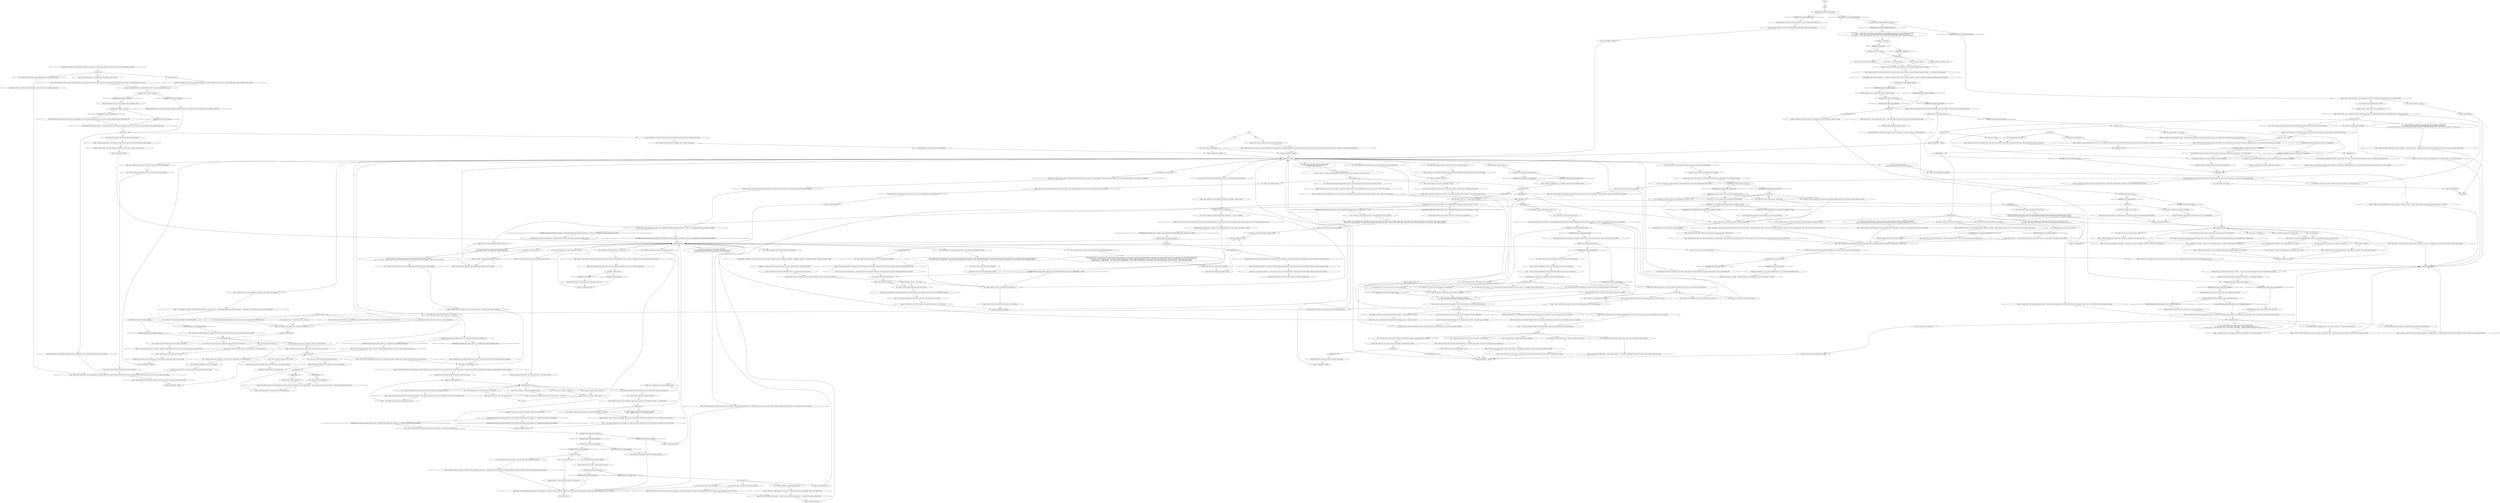 # CHURCH / TIAGO
# Tiago the Crab Man.
# ==================================================
digraph G {
	  0 [label="START"];
	  1 [label="input"];
	  2 [label="Half Light: Though he used to. A long time ago."];
	  3 [label="Suggestion: No need to overdo it. He won't mind sharing it with you."];
	  4 [label="Jump to: [Untitled hub (02)]"];
	  5 [label="You: \"Honestly I just want to break into a radiocomputer, see what's on it.\""];
	  6 [label="Kim Kitsuragi: The lieutenant raises his eyebrow, but doesn't say anything."];
	  7 [label="Tiago: \"No, I just call her 'viejita' because of her clothes, she's actually quite young...\" He scratches his head. \"Or maybe not *that* young... Age is just one of the many masks we wear.\""];
	  8 [label="Kim Kitsuragi: \"Did it ever seem to you like she was hiding here from something?\" The lieutenant seems to be thinking the same. He takes out his little notebook."];
	  9 [label="Variable[\"church.tiago_concept_tools\"]"];
	  10 [label="Variable[\"church.tiago_concept_tools\"]", shape=diamond];
	  11 [label="!(Variable[\"church.tiago_concept_tools\"])", shape=diamond];
	  12 [label="Variable[\"church.tiago_rhet_feminist\"]"];
	  13 [label="Variable[\"church.tiago_rhet_feminist\"]", shape=diamond];
	  14 [label="!(Variable[\"church.tiago_rhet_feminist\"])", shape=diamond];
	  15 [label="You: Vigilance is practically my middle name. I won't let anyone talk me into anything unreasonable."];
	  16 [label="Untitled hub (02)"];
	  17 [label="Tiago: \"Don't really follow her comings and goings. Just see her typing on her computer now and then. We've got different interests.\""];
	  18 [label="Electrochemistry: Look at these crazies. What is this, a fucking intervention?"];
	  19 [label="You: \"You know, alcohol is central to my identity. If I wouldn't drink I just wouldn't be *me*.\""];
	  20 [label="You: \"Do you know where the other spooker is?\" (Point at the strange machines around you.)"];
	  21 [label="Tiago: \"Oh hey, wey. There's coffee in the back... Oh, wait, I meant the Mother's love.\""];
	  22 [label="You: \"What are you doing here?\""];
	  23 [label="Untitled hub"];
	  24 [label="Variable[\"church.tiago_rhet_what\"]"];
	  25 [label="Variable[\"church.tiago_rhet_what\"]", shape=diamond];
	  26 [label="!(Variable[\"church.tiago_rhet_what\"])", shape=diamond];
	  27 [label="Jump to: [MAINHUB - TIAGO]"];
	  28 [label="Variable[\"church.tiago_pi_burn\"]"];
	  29 [label="Variable[\"church.tiago_pi_burn\"]", shape=diamond];
	  30 [label="!(Variable[\"church.tiago_pi_burn\"])", shape=diamond];
	  31 [label="Tiago: \"It don't bother me none. Crab's no worse than a man, if you think about it.\""];
	  32 [label="Tiago: \"Naw, man. They look pretty funny. And I don't harm no one anymore anyway.\""];
	  33 [label="Tiago: \"No worries, man. I know this shit takes time.\""];
	  34 [label="Savoir Faire: Yeah, sure. There are other things we could do. But, man, it would have been cool."];
	  35 [label="Tiago: \"What were you even trying to do, man? I believe you can overcome your problems eventually, if you purge yourself of your wilfulness and seek the Mother's guidance. But *this*, right now, would be some suicidal shit.\""];
	  36 [label="Tiago: \"Maybe I did.\" He sighs. \"It don't matter no more.\""];
	  37 [label="Untitled hub (03)"];
	  38 [label="Electrochemistry: His adoration is beyond sexual. This cavity is something that no human form has."];
	  39 [label="Untitled hub"];
	  40 [label="Variable[\"church.orb_wooden_figure_seen\"]"];
	  41 [label="Variable[\"church.orb_wooden_figure_seen\"]", shape=diamond];
	  42 [label="!(Variable[\"church.orb_wooden_figure_seen\"])", shape=diamond];
	  43 [label="Tiago: \"Don't trust me -- trust the Mother. I'm only the messenger, homes.\" His voice echoes in the cold air of the church."];
	  44 [label="IsKimHere()"];
	  45 [label="IsKimHere()", shape=diamond];
	  46 [label="!(IsKimHere())", shape=diamond];
	  47 [label="Tiago: The sinewy figure lingers on the wooden beams, blending into the shadows."];
	  48 [label="Variable[\"church.mainframe_log_password\"]"];
	  49 [label="Variable[\"church.mainframe_log_password\"]", shape=diamond];
	  50 [label="!(Variable[\"church.mainframe_log_password\"])", shape=diamond];
	  51 [label="You: \"You've been here a long time. Do you know why the church was abandoned?\""];
	  52 [label="Tiago: \"Don't trust me -- trust the Mother. I'm only the messenger, homes.\" His voice echoes in the cold air of the church."];
	  53 [label="Tiago: \"This is the Church of the Mother of Silence. You are welcome here.\" He sways gently on the beams, waiting for you to take it all in."];
	  54 [label="Variable[\"tc.crab_man\"]"];
	  55 [label="Variable[\"tc.crab_man\"]", shape=diamond];
	  56 [label="!(Variable[\"tc.crab_man\"])", shape=diamond];
	  57 [label="You: \"You don't know me. You don't know what I've been through!\"\n\"You don't know me. You don't know what it's like -- there's a shadow pursuing me!\"\n\"You don't know me! You don't know what it's like! There's something... something white pursuing me! White and very sad...\""];
	  58 [label="You: \"To be fair, it's really more like a spider.\""];
	  59 [label="Kim Kitsuragi: \"Do you remember your name, sir?\""];
	  60 [label="Untitled hub"];
	  61 [label="Jump to: [memoryhub]"];
	  62 [label="Tiago: \"...you may be thinking, 'But fire crackles!' No, homes, that's the material that's burning. The flames themselves are without sound.\""];
	  63 [label="Tiago: \"I know it'll take time. Don't sweat it.\""];
	  64 [label="Untitled hub"];
	  65 [label="You: \"To be fair, it's really more like a spider. But everyone calls you the crab-man.\""];
	  66 [label="Conceptualization: All right. Let's consider the context and meaning here."];
	  67 [label="Tiago: \"That's just the thing, homes -- none of that *matters*...\" He sounds melancholy saying this, his limbs a mere shadow below the ceiling."];
	  68 [label="Composure: They look pretty dapper actually."];
	  69 [label="Composure: These shoes look pretty dapper actually."];
	  70 [label="You: \"For some reason I feel like you have a point there.\""];
	  71 [label="You: \"Okay then, thanks.\" [Leave.]"];
	  72 [label="Tiago: \"Too many times, ese. You need it for something?\""];
	  73 [label="You: \"You must be the crab-man.\"\n\"I'm going to ask you again: are you the crab-man?\""];
	  74 [label="You: \"What are you doing here?\""];
	  75 [label="Jump to: [MAINHUB - TIAGO]"];
	  76 [label="Variable[\"church.tiago_midgreethub_reached\"]"];
	  77 [label="Variable[\"church.tiago_midgreethub_reached\"]", shape=diamond];
	  78 [label="!(Variable[\"church.tiago_midgreethub_reached\"])", shape=diamond];
	  79 [label="Jump to: [LEAVEHUB]"];
	  80 [label="Tiago: \"We are all one, who sing the Mother's glory.\""];
	  81 [label="Tiago: \"I was like you once -- just dragging my feet to the next bottle... Shit was dark, homes.\""];
	  82 [label="Volition: If the lieutenant agrees, then maybe, just maybe -- you should pay attention?"];
	  83 [label="Electrochemistry: Look at these crazies. What is this shit?"];
	  84 [label="You: \"Uhm... are you the crab-man?\""];
	  85 [label="You: \"This conversation is making me uncomfortable. Let's talk about something else.\"\n\"I'm actually here on behalf of some young people looking to establish a night club...\"\n\"I'm actually here on behalf of some young people looking to establish a night club, and after that I need to get to this island, so could we just...\""];
	  86 [label="Tiago: \"Naw, ese, it's not like that. Best thing that could happen to you -- losing your memory...\""];
	  87 [label="You: \"Did you just climb down from the church tower?\"\n\"I'm going to ask you again: Are you the crab-man?\"\n\"Where did you come from?\""];
	  88 [label="Logic: That's not the only technique he's working on. Look at those carved sculptures. And is that a satchel of tools over there?"];
	  89 [label="Jump to: [Untitled hub (05)]"];
	  90 [label="Variable[\"church.tiago_mentioned_saeraff\"]  and  Variable[\"church.tiago_elaborate_saeraffic\"] == false  and  Variable[\"church.tiago_elaborate_saeraffic\"]"];
	  91 [label="Variable[\"church.tiago_mentioned_saeraff\"]  and  Variable[\"church.tiago_elaborate_saeraffic\"] == false  and  Variable[\"church.tiago_elaborate_saeraffic\"]", shape=diamond];
	  92 [label="!(Variable[\"church.tiago_mentioned_saeraff\"]  and  Variable[\"church.tiago_elaborate_saeraffic\"] == false  and  Variable[\"church.tiago_elaborate_saeraffic\"])", shape=diamond];
	  93 [label="Tiago: \"But I was talking about the singing of a burning heart... You may be thinking, 'But fire crackles!' No, homes, that's the material that's burning. The flames themselves are without sound.\""];
	  94 [label="You: \"I recently tore it up on the stage with my singing.\""];
	  95 [label="Untitled hub (02)"];
	  96 [label="Jump to: [Untitled hub (02)]"];
	  97 [label="Tiago: \"Been spending a lot of time here ever since. The past is nothing to me now, wey. It didn't belong to me.\""];
	  98 [label="Inland Empire: This Mother of Silence sounds like a serious player. You might want to be careful, until you find out what you're dealing with."];
	  99 [label="Variable[\"church.orb_wooden_figure_seen\"]"];
	  100 [label="Variable[\"church.orb_wooden_figure_seen\"]", shape=diamond];
	  101 [label="!(Variable[\"church.orb_wooden_figure_seen\"])", shape=diamond];
	  102 [label="Tiago: \"I told you, homes -- I don't know.\""];
	  103 [label="Jump to: [Untitled hub (02)]"];
	  104 [label="Variable[\"TASK.ask_about_ruby_in_village\"]  and  Variable[\"TASK.locate_ruby_on_the_coast_done\"] == false"];
	  105 [label="Variable[\"TASK.ask_about_ruby_in_village\"]  and  Variable[\"TASK.locate_ruby_on_the_coast_done\"] == false", shape=diamond];
	  106 [label="!(Variable[\"TASK.ask_about_ruby_in_village\"]  and  Variable[\"TASK.locate_ruby_on_the_coast_done\"] == false)", shape=diamond];
	  107 [label="Tiago: \"I was like you once -- just dragging my feet to the next bottle... Shit was dark, homes.\""];
	  108 [label="Tiago: \"Chill out, man. Here you can receive the Mother's love, and, when you're ready, she will take your hand and lift you out of the despair at the bottom of the bottle.\""];
	  109 [label="You: Wait, what qualifies as *too* close?"];
	  110 [label="Tiago: \"I was in a gang, wey. But my memories of that time are fading... Most of them are already gone.\""];
	  111 [label="Variable[\"church.tiago_greeting_done\"]"];
	  112 [label="Variable[\"church.tiago_greeting_done\"]", shape=diamond];
	  113 [label="!(Variable[\"church.tiago_greeting_done\"])", shape=diamond];
	  114 [label="Tiago: \"You've come back to face your cacodaemons. Good. You ain't gonna outrun them if you don't drop the bottle.\""];
	  115 [label="You: \"The right place for what?\""];
	  116 [label="Tiago: \"I know it's hard to admit that you have a problem... I was like you once -- couldn't take an honest look at the damage *el vino* was doing to my mind and my spirit.\""];
	  117 [label="Empathy: There's a profound longing in that gaze. Like he wants to be one with whatever is up there, shrouded in darkness."];
	  118 [label="You: \"And it's great! Such diversity is a boon to the economy.\""];
	  119 [label="You: \"What's 'Mesque'?\""];
	  120 [label="Tiago: He laughs. \"Not sure I'm contributing to the economy none, homes.\""];
	  121 [label="Tiago: \"It's all just for the Mother, man. No need to overthink it.\""];
	  122 [label="You: \"Turning a church into a nightclub -- I have to say it's a great idea. You should support it.\""];
	  123 [label="Jump to: [MAINHUB - TIAGO]"];
	  124 [label="Tiago: \"Hey, man. I see it in you -- you are prepared to surrender yourself to the fire of revelation. But you're still a bit shaky spiritually.\" He looks you over. \"You're also just, physically, shaking.\""];
	  125 [label="You: \"That seems to upset you. But you said you didn't really remember your past.\""];
	  126 [label="You: \"I was rude. I'm sorry.\""];
	  127 [label="You: \"I recently suffered a singing tragedy myself.\""];
	  128 [label="IsKimHere()"];
	  129 [label="IsKimHere()", shape=diamond];
	  130 [label="!(IsKimHere())", shape=diamond];
	  131 [label="Logic: It looks like he truly doesn't remember. There's a vagueness to his sense of time."];
	  132 [label="Tiago: \"Not really, or at least I don't remember much of it anymore. The Mother's Love has done its job... That's what's so great about the Mother -- it lets you forget about everything.\""];
	  133 [label="You: \"Are these yours?\" (Show him the scarf and shoes you found lying around.)"];
	  134 [label="Tiago: \"You've really got a case of frayed nerves. *Pussy* in this usage comes from *pusillanimous*. Everybody knows that.\""];
	  135 [label="Savoir Faire: Nope, not happening."];
	  136 [label="Tiago: \"Other spooker? Oh, esa viejita muy estudiosa!\" He laughs. \"Dunno, homes.\""];
	  137 [label="namehub"];
	  138 [label="Tiago: \"If you was to surrender to the Mother -- you know, get a taste of *saeraffic* existence -- you'd never wanna go back.\""];
	  139 [label="crabman2hub"];
	  140 [label="You: I'm a man in his prime. I should be able to do anything. This isn't fair."];
	  141 [label="You: \"Right. I had other questions...\""];
	  142 [label="Untitled hub"];
	  143 [label="Variable[\"church.tiago_no_memory_mesque\"]  and  (Variable[\"church.tiago_encyc_singing\"]  or  Variable[\"church.tiago_comp_singing\"])"];
	  144 [label="Variable[\"church.tiago_no_memory_mesque\"]  and  (Variable[\"church.tiago_encyc_singing\"]  or  Variable[\"church.tiago_comp_singing\"])", shape=diamond];
	  145 [label="!(Variable[\"church.tiago_no_memory_mesque\"]  and  (Variable[\"church.tiago_encyc_singing\"]  or  Variable[\"church.tiago_comp_singing\"]))", shape=diamond];
	  146 [label="Tiago: \"If you could submit to the mother -- sing her praises with your burning heart -- you could be free from selfish desire.\""];
	  147 [label="Tiago: \"She took you for a good spin, huh?\" He looks at you gravely. \"Don't worry, bro, that love is but a drop compared to the ocean of the Mother's love...\""];
	  148 [label="You: \"Hey, are you a boiadeiro?\""];
	  149 [label="You: \"Just tell me what's the password.\" (Step closer.)"];
	  150 [label="Tiago: \"That's just the thing, homes -- none of that *matters*...\" He ignores your hand, his limbs a mere shadow below the ceiling."];
	  151 [label="You: \"Right, thanks. I'll see if I can find her some other way...\""];
	  152 [label="Pain Threshold: Hey, you already practically sacrificed a limb when you got shot in the tribunal... it's nothing major!"];
	  153 [label="You: I think I'm willing to try crazy. Anything to stop this suffering."];
	  154 [label="You: \"How can you not know that when you both live here?\""];
	  155 [label="Savoir Faire: One day, you may be able to scale this tower. But it won't be today. Neither your sinews nor your spirit could handle this ascent."];
	  156 [label="Tiago: \"The grave's comin' for your little 'identity' sooner than you think, homes.\" He shakes his head sadly. \"You sure you're ready? The Mother could set you free from all that shit.\" His words echo in the cold air of the church."];
	  157 [label="You: \"I'm a police man. I need to talk to you about police things. I don't know anything about 'alcohol use.'\" (Hide the bottle behind your back.)"];
	  158 [label="Composure: Whatever it is, he's quite confident about it -- just look how gracefully he sways."];
	  159 [label="Tiago: \"No, man. You gotta let that shit go.\" He looks at you as if he wants to pat you on the back. \"Then the Mother's light touch will fill you with rapture...\""];
	  160 [label="Tiago: \"...now I use those same hands in service of something greater than my own restlessness.\""];
	  161 [label="You: \"I think having a body is great! I don't want to burn away any of its distinctions!\""];
	  162 [label="You: \"You sound like you're not from around here.\""];
	  163 [label="You: \"Just thought you should know.\""];
	  164 [label="Jump to: [whohumanhub]"];
	  165 [label="Untitled hub (02)"];
	  166 [label="You: When, then?"];
	  167 [label="Variable[\"church.tiago_wc_mid_pi\"]"];
	  168 [label="Variable[\"church.tiago_wc_mid_pi\"]", shape=diamond];
	  169 [label="!(Variable[\"church.tiago_wc_mid_pi\"])", shape=diamond];
	  170 [label="Physical Instrument: Seriously what were you even thinking? You haven't been putting the work in to pull off a stunt like climbing to great heights like a cat."];
	  171 [label="You: (Look at your bottle.)  But it makes me feel more powerful..."];
	  172 [label="Conceptualization: He said something about \"saeraffic existence\" before. Maybe this is what he was talking about?"];
	  173 [label="You: \"It doesn't really make sense for you to sing if she's the Mother of *Silence*.\""];
	  174 [label="Tiago: \"What you're suffering from is *el vino*-- it's left you alone with your selfishness. That's your tragedy, wey.\""];
	  175 [label="Tiago: \"Good for you, man. But you must know that nothing you achieve's gonna make you happy and loved like you think you wanna be -- comes with being a slave to *el vino*.\""];
	  176 [label="You: \"I guess you have a point.\" (Proceed.)"];
	  177 [label="Rhetoric: That sounds a *bit* like substitution behaviour, no? You know a thing or two about that..."];
	  178 [label="Rhetoric: Viejita is... grandma?"];
	  179 [label="You: \"I see what you've done there. It's as if these figures are trying to become one with the church -- or perhaps with the Mother herself.\""];
	  180 [label="You: \"Hey, it's your neighbours who came up with this name, not me.\""];
	  181 [label="Tiago: \"That's what I said, homes.\""];
	  182 [label="Tiago: The man leans forward a little, fixing you with a steady, unreadable gaze, then speaks..."];
	  183 [label="Tiago: \"I know it's hard to admit that you've got a problem. I was like you once -- couldn't take an honest look into my own heart and see I was in pain.\""];
	  184 [label="Tiago: \"I know it's hard to admit that you have a problem... I was like you once -- couldn't take an honest look at the damage *el vino* was doing to my mind and my spirit.\""];
	  185 [label="Inland Empire: That is true. But what comes after death?"];
	  186 [label="You: \"Have you by any chance heard the *viejita* say the password to her radiocomputer?\""];
	  187 [label="You: \"Hey, who's there?\""];
	  188 [label="Tiago: \"I'm here to receive the Mother's love. You can, too, homes. And, when you're ready, she will take your hand and lift you out of the despair at the bottom of the bottle.\""];
	  189 [label="Jump to: [MAINHUB - TIAGO]"];
	  190 [label="You: \"Who's this Mother of Silence you keep talking about?\"\n\"This Mother of Silence -- you mean *her*?\" (Point to the window.)"];
	  191 [label="You: \"So you used to be in a gang, but you don't really remember it? Sounds convenient.\""];
	  192 [label="You: (Shake your head.) \"So many people losing their memory... A certain portent of *doom*...\""];
	  193 [label="Tiago: \"That's not really the point, ese.\" He frowns. \"You gotta give yourself over to service... Service of the Mother, that is...\""];
	  194 [label="Kim Kitsuragi: The lieutenant raises his eyebrows and coughs."];
	  195 [label="Untitled hub (03)"];
	  196 [label="Jump to: [Untitled hub (05)]"];
	  197 [label="You: \"Some ravers want to turn this place into a nightclub.\""];
	  198 [label="Untitled hub"];
	  199 [label="Physical Instrument: There still may be time to recuperate. Just grit your teeth."];
	  200 [label="Tiago: \"Right on, homes. You're catching on. Yeah, you see, I'm sort of a saeraff to the Mother... I sing her glory.\""];
	  201 [label="You: \"Did you suffer some singing tragedy?\""];
	  202 [label="Drama: *Sssurveys* are a good way to fish for personal information, especially in the name of public sssafety..."];
	  203 [label="IsKimHere()  and  (Variable[\"TASK.ask_about_ruby_in_village\"] == false)"];
	  204 [label="IsKimHere()  and  (Variable[\"TASK.ask_about_ruby_in_village\"] == false)", shape=diamond];
	  205 [label="!(IsKimHere()  and  (Variable[\"TASK.ask_about_ruby_in_village\"] == false))", shape=diamond];
	  206 [label="Reaction Speed: Wait, what if it's Ruby?"];
	  207 [label="Tiago: \"You mean like a fugitive?\" He glances at the abandoned radiocomputer on the other side of the nave, pulsing with light. Then he shakes his head."];
	  208 [label="Tiago: \"The only thing we need to talk about is how the Mother can really help you, homes.\" His voice echoes in the cold air of the church."];
	  209 [label="Volition: You know, he may be strange, but you might want to pay attention to what he's saying."];
	  210 [label="You: \"Who do you think you are? Some crazy guy under the roof? What is this shit?\"\n(Adjust your tie.) \"Who do you think you are? Some crazy guy under the roof? What is this shit?\""];
	  211 [label="Tiago: \"Don't think I've met one yet, homes.\" He studies you silently for a moment."];
	  212 [label="Tiago: \"Oh, that's no simple question, ese. She is one who can't be painted or sculpted...\"\n\"No, no, no, there's a *new* god in town. And she can't be painted or sculpted, because she has no limbs or even a face. She is the end.\""];
	  213 [label="You: \"Wait, do they have *reason* to be scared?\""];
	  214 [label="Jump to: [MAINHUB - TIAGO]"];
	  215 [label="Logic: Wait, he says he didn't remember anything about being Mesque -- and now he remembers this?"];
	  216 [label="You: \"I think love might have been my drug of choice. And I think I'm still hungover from it.\""];
	  217 [label="You: \"What were you before you became a crab-man?\"\n\"What were you before you became a crab-man and a woodcarver?\"
"];
	  218 [label="Tiago: \"I'm afraid not, ese. You just have to wait until she comes back or...\" He shrugs."];
	  219 [label="You: \"Honestly, I don't get it. All these figures look half-finished.\""];
	  220 [label="You: \"I don't do names either. Names are *out*. I don't care what mine is.\""];
	  221 [label="You: \"My name's Harrier Du Bois, and my place in the world is lieutenant double-yefreitor.\""];
	  222 [label="IsKimHere()"];
	  223 [label="IsKimHere()", shape=diamond];
	  224 [label="!(IsKimHere())", shape=diamond];
	  225 [label="Jump to: [Untitled hub (02)]"];
	  226 [label="IsTHCPresent(\"the_waste_land_of_reality\")"];
	  227 [label="IsTHCPresent(\"the_waste_land_of_reality\")", shape=diamond];
	  228 [label="!(IsTHCPresent(\"the_waste_land_of_reality\"))", shape=diamond];
	  229 [label="You: Hold your peace."];
	  230 [label="Rhetoric: Giving away all of your possessions,  sacrificing a limb to appease an angry god, trying to live on air and light alone as though you were some kind of plant..."];
	  231 [label="Rhetoric: Seems it's already too late. Have fun on the kooky train."];
	  232 [label="Tiago: \"What'd you think of that? Makes me almost pity *la nihilista pequeña* when I hear it.\""];
	  233 [label="LEAVEHUB"];
	  234 [label="You: \"I'm a police man. I need to talk to you about police things. I don't know anything about 'alcohol use.'\""];
	  235 [label="Electrochemistry: Hey and what was that about *the bottle* again? You haven't even drank that much lately! Lay off it already. Sheesh."];
	  236 [label="Drama: 'Tis not an act, my liege -- saving, perchance, he hath deceived his very self. This man is a zealot."];
	  237 [label="Rhetoric: You have no idea what the fuck he's talking about. Is he just trying to throw you off your game?"];
	  238 [label="IsKimHere()"];
	  239 [label="IsKimHere()", shape=diamond];
	  240 [label="!(IsKimHere())", shape=diamond];
	  241 [label="whohumanhub"];
	  242 [label="Tiago: \"Sure did, homes.\"\n\"Up there, homes.\" He smiles strangely and turns his head up to look into the darkness of the church tower."];
	  243 [label="You: \"Okay, I have other questions.\""];
	  244 [label="Tiago: \"You know, I'm not so sure myself anymore.\" He thinks for a moment. \"Don't really matter, though.\""];
	  245 [label="Untitled hub"];
	  246 [label="Empathy: He said that in spite of himself. He's more attached to the human than he'd like to think."];
	  247 [label="Physical Instrument: You're not doing *that* bad. But, yeah, there's some distance to go."];
	  248 [label="Physical Instrument: Yeah, you were getting a tad too ambitious there."];
	  249 [label="Encyclopedia: That accent is Villalobos -- a peninsula in Mesque *and* a district in Jamrock. There's a sizable contingent of Villalobos-speaking mesques in Revachol."];
	  250 [label="Horrific Necktie: Fuck you, crab-man, you don't tell us what to do. Tell him."];
	  251 [label="You: \"You're promoting the objectification of women with your reactionary depiction of female bodies.\""];
	  252 [label="You: \"Wait, so there *is* another person living in the church -- and it's a *viejita*?\""];
	  253 [label="You: \"And you don't know where she is?\""];
	  254 [label="You: Say nothing. Be quiet for now."];
	  255 [label="Tiago: \"Don't sweat it, vato. The password is 'AFTER LIFE DEATH.'\""];
	  256 [label="Jump to: [MAINHUB - TIAGO]"];
	  257 [label="You: \"Okay, fine, I'm struggling. But you don't need to lecture me -- I know what I need to do.\""];
	  258 [label="You: \"What was that about coffee? I feel like I've heard it somewhere before...\""];
	  259 [label="Tiago: \"Look, man. I'm at liberty to talk about the sacred blaze of the Mother's glorious heart. But not about the coffee.\""];
	  260 [label="You: \"Wait, did you also carve all those sculptures?\" (Point at the nearest pillar.)"];
	  261 [label="Tiago: \"Sure am. Whittling wood used to be something I just did to busy my hands...\""];
	  262 [label="You: \"You know, there are some speedfreaks around here who call you 'the crab-man'.\""];
	  263 [label="Tiago: \"...now I use those same hands in service of something greater than my own restlessness.\""];
	  264 [label="Tiago: \"This is a special place. There's a perforation in the world up there. A way out, into nothingness.\" He nods toward the ceiling. \"This church was built around it, for purposes of veneration.\""];
	  265 [label="You: \"You sure you didn't just switch one drug for another?\""];
	  266 [label="Tiago: \"Keep the flame in your soul alive, though. One day you'll make it up here, if you put in the work.\""];
	  267 [label="Variable[\"whirling.necktie_personified\"]  and  CheckItem(\"neck_tie\")"];
	  268 [label="Variable[\"whirling.necktie_personified\"]  and  CheckItem(\"neck_tie\")", shape=diamond];
	  269 [label="!(Variable[\"whirling.necktie_personified\"]  and  CheckItem(\"neck_tie\"))", shape=diamond];
	  270 [label="You: (Rub your chin.) \"You've got some nice... curves going there.\""];
	  271 [label="Tiago: \"You mean like a fugitive?\" He glances at the abandoned radiocomputer on the other side of the nave, pulsing with light. Then he shakes his head."];
	  272 [label="Tiago: \"I think they were, a long time ago...\" He looks at the red clothing items in your hand. \"I had to *shed* them like skins, to get closer to the centre of the silence. You can have them. I don't need them anymore.\"\n\"I think they were, a long time ago...\" He looks at the red clothing items you're wearing. \"I had to *shed* them like skins, to get closer to the centre of the silence. You can have them. I don't need them anymore.\"\n\"I think they were, a long time ago...\" He looks at the red clothing items. \"I had to *shed* them like skins, to get closer to the centre of the silence. You can have them. I don't need them anymore.\"\n\"I think they were, a long time ago...\" He looks at the red clothing items. \"I had to *shed* them like skins, to get closer to the centre of the silence. You can have them. I don't need them anymore.\""];
	  273 [label="Savoir Faire: It'd only stop him from climbing."];
	  274 [label="Tiago: \"*Estás crudo*, wey. I see deep inside you. Your body and spirit are suffering greatly from *overindulgment* and you don't even know it.\""];
	  275 [label="You: \"Are you human? You weren't moving like a human.\""];
	  276 [label="You: \"This is the police. Show yourself!\""];
	  277 [label="You: \"This is tiresome.\" [ Leave.]"];
	  278 [label="Reaction Speed: Wait, what does that even mean?"];
	  279 [label="You: \"So you're another immigrant, come to take up space and steal jobs...\""];
	  280 [label="Tiago: Is that... a man? Looks more like part of the carpentry of the building came alive and is now studying you intently.\nIs that... a man? A man made of the same stuff as the carpentry of the building. He is studying you intently. \nThe shadow is... a man? But a man made of the same stuff as the carpentry of the building. He is studying you intently. "];
	  281 [label="IsTHCPresent(\"radical_feminist_agenda\")"];
	  282 [label="IsTHCPresent(\"radical_feminist_agenda\")", shape=diamond];
	  283 [label="!(IsTHCPresent(\"radical_feminist_agenda\"))", shape=diamond];
	  284 [label="crabman1hub"];
	  285 [label="Tiago: \"That's because you're soaked through and through with *al gul*, bro. Keeps you heavy and grounded. Then fools you into thinking that's a *good* thing.\""];
	  286 [label="You: \"You're promoting the objectification of women with your reactionary depiction of female bodies.\""];
	  287 [label="Tiago: \"It's all just for the Mother, man. No need to overthink it.\""];
	  288 [label="Tiago: \"I can't leave my post here.\" He smiles. \"Besides, it don't bother me none. Crab's no worse than a man, if you think about it.\""];
	  289 [label="You: \"So, what do you think? About the nightclub, that is.\""];
	  290 [label="You: \"Let's agree to disagree.\" (Proceed.)"];
	  291 [label="Tiago: \"I'm a saeraff, homes. I sing the Mother's glory.\""];
	  292 [label="You: Accept this contradiction. The man's obviously deranged."];
	  293 [label="Variable[\"church.tiago_comp_singing\"]"];
	  294 [label="Variable[\"church.tiago_comp_singing\"]", shape=diamond];
	  295 [label="!(Variable[\"church.tiago_comp_singing\"])", shape=diamond];
	  296 [label="Jump to: [Untitled hub (03)]"];
	  297 [label="Tiago: \"A boiadeiro? No, homes. I don't go in for that kinda thing. It's all about surrendering to the Mother now.\""];
	  298 [label="You: (Let's keep moving on.) \"What were you before you became a crab-man?\""];
	  299 [label="You: (Nod.) \"Singing is good. We should all sing a bit more.\"\n(Nod.) \"Singing is good. I'm a bit of a singer myself.\""];
	  300 [label="Savoir Faire: They'd only stop him from climbing."];
	  301 [label="Kim Kitsuragi: The lieutenant whispers to you, quietly. \"This man is obviously a habitual narcotics user. Do we really need to question him?\""];
	  302 [label="Esprit de Corps: I'm put off by this religious stuff, he thinks -- and maybe the ceiling-climbing, too. It's all very hard to square with the lieutenant's own view of reality."];
	  303 [label="Jump to: [Tiago: \"\"*Estás crudo*, wey. I see deep ins...\"]"];
	  304 [label="Tiago: \"Haven't you ever met a Mesque before, *cabron*? Surprising number of us around Revachol...\""];
	  305 [label="Tiago: \"Don't worry, man, you got a place -- right here.\" He sounds happy saying this, his limbs a mere shadow below the ceiling."];
	  306 [label="Tiago: He considers this for a moment. \"I always thought of myself more like a *flame*. Flickering along the rafters and beams.\" He pauses. \"It may be that I gotta work on my technique.\""];
	  307 [label="Reaction Speed: What does he mean 'in part'?"];
	  308 [label="Tiago: \"*Un Cangrejo*!\" He laughs. \"Never thought of myself as a crab. More like... a flame flickering among the rafters and beams...\" He pauses. \"It may be that I gotta work on my technique.\""];
	  309 [label="Physical Instrument: What is this? Is this what you've been training for? So you could wuss out when push comes to shove?\nIs this what you were doing reps for? So you could slink from an argument about the importance of cultivating the body?"];
	  310 [label="Untitled hub (05)"];
	  311 [label="Jump to: [crabman2hub]"];
	  312 [label="You: \"I was being insensitive. Sorry. Let's move on.\" (Proceed.)"];
	  313 [label="Tiago: He sighs. \"Things come back... in flashes. When something reminds me... Sometimes they even seem important again. *Really* important. But then, thanks to the Mother, they're gone again.\""];
	  314 [label="Conceptualization: All right. Let's consider the context and meaning here."];
	  315 [label="You: \"Yes, it's for a first-degree murder investigation in Martinaise.\""];
	  316 [label="Tiago: \"No, man, quite the opposite -- I don't think she cares much about authority or, anything else for that matter. Maybe only about her machines.\""];
	  317 [label="Kim Kitsuragi: \"That was... an interesting conversation.\""];
	  318 [label="You: \"How do you know what I'm feeling?\""];
	  319 [label="Variable[\"church.tiago_greet_rhet_nk\"]"];
	  320 [label="Variable[\"church.tiago_greet_rhet_nk\"]", shape=diamond];
	  321 [label="!(Variable[\"church.tiago_greet_rhet_nk\"])", shape=diamond];
	  322 [label="Variable[\"church.tiago_volition_pay_attention\"]"];
	  323 [label="Variable[\"church.tiago_volition_pay_attention\"]", shape=diamond];
	  324 [label="!(Variable[\"church.tiago_volition_pay_attention\"])", shape=diamond];
	  325 [label="You: \"Oh, hell no!\" [Run away.]"];
	  326 [label="Jump to: [LEAVEHUB]"];
	  327 [label="You: \"Maybe that's why I feel so lonely -- without a name, I have no place.\""];
	  328 [label="You: \"This conversation is making me uncomfortable. Let's talk about something else.\""];
	  329 [label="Untitled hub (02)"];
	  330 [label="Kim Kitsuragi: \"You know, actually, since we're here -- you may want to pay attention to what the ceiling climber is saying.\""];
	  331 [label="You: \"There must be something illegal about living in a church ceiling. I don't know what yet, but there must be.\""];
	  332 [label="You: \"Well, at least, you're human. That's a relief.\""];
	  333 [label="Tiago: \"Glad you're feeling more comfortable.\" He grins. \"First-timers are always nervous.\""];
	  334 [label="Tiago: \"I've heard that before, wey.\" He shakes his head. \"And I know I can't convince you on the spot. But think -- when's the last time you woke up from *silent communion* with a hangover, regretting what you did last night?\""];
	  335 [label="Variable[\"church.tiago_wc_high_pi\"]"];
	  336 [label="Variable[\"church.tiago_wc_high_pi\"]", shape=diamond];
	  337 [label="!(Variable[\"church.tiago_wc_high_pi\"])", shape=diamond];
	  338 [label="Jump to: [Untitled hub (02)]"];
	  339 [label="You: \"My name's Harry.\" (Extend your hand for a greeting.)"];
	  340 [label="Tiago: \"You just have to wait until she comes back or...\" He shrugs."];
	  341 [label="Tiago: \"No, man, quite the opposite -- I don't think she cares much about authority or, anything else for that matter. Maybe only about her machines.\""];
	  342 [label="You: \"Hey, not judging -- I've got drug problems myself.\""];
	  343 [label="You: \"Are these your shoes lying around here?\" (Show him the red brogues you found.)"];
	  344 [label="You: \"This is stupid. I don't even know what this is.\""];
	  345 [label="Savoir Faire: Sorry, but you just don't have it in you right now."];
	  347 [label="", shape=diamond];
	  348 [label="!()", shape=diamond];
	  349 [label="Tiago: \"Habitual alcohol use has made you into a scared little pussy, homes. But don't worry, everything's gonna be alright -- you've come to the right place.\""];
	  350 [label="Tiago: \"...your place among your fellows, your place in the world. I ain't got no use for such a place anymore.\""];
	  351 [label="Reaction Speed: The crab-man!"];
	  352 [label="memoryhub"];
	  353 [label="Tiago: \"Convenience has got nothing to do with what goes on up there...\" He gazes up at the ceiling."];
	  354 [label="Tiago: \"Tiago is my name. But those syllables don't mean much to me these days. A name isn't just your identity, but also, so to speak...\""];
	  355 [label="You: \"Sorry, you just weren't moving like a human.\""];
	  356 [label="Physical Instrument: What's next? A raw food diet? You're a disappointment."];
	  357 [label="You: (Squint your eyes.) \"These seem a tad... derivative.\""];
	  358 [label="Untitled hub (03)"];
	  359 [label="Tiago: \"The ones in the tent outside, right? I seen 'em. Guessing they're the ones who call me a crab? Probably scared of me...\""];
	  360 [label="Variable[\"church.tiago_met_after_ravers\"]  or  Variable[\"church.tiago_told_called_crab\"]"];
	  361 [label="Variable[\"church.tiago_met_after_ravers\"]  or  Variable[\"church.tiago_told_called_crab\"]", shape=diamond];
	  362 [label="!(Variable[\"church.tiago_met_after_ravers\"]  or  Variable[\"church.tiago_told_called_crab\"])", shape=diamond];
	  363 [label="You: \"You've been here for a long time. Did you see the police raid that took place here?\""];
	  364 [label="Tiago: He laughs. \"I don't mean *literal* singing, homes. This is the Mother of Silence we're talking about. It's the singing of a burning heart...\""];
	  365 [label="Variable[\"church.tiago_logic_mesque\"]"];
	  366 [label="Variable[\"church.tiago_logic_mesque\"]", shape=diamond];
	  367 [label="!(Variable[\"church.tiago_logic_mesque\"])", shape=diamond];
	  368 [label="Tiago: He sighs. \"It don't matter none, homes. Not anymore.\""];
	  369 [label="Variable[\"TASK.sing_karaoke_done\"]"];
	  370 [label="Variable[\"TASK.sing_karaoke_done\"]", shape=diamond];
	  371 [label="!(Variable[\"TASK.sing_karaoke_done\"])", shape=diamond];
	  372 [label="Tiago: \"...the Mother will eat all of you, and never spit you out.\""];
	  373 [label="Tiago: \"Hard to say. I think I did some construction work here, back when I still had material worries. Up there, I realized what the true purpose of the church was...\""];
	  374 [label="You: \"I see what you've done there. It's as if these figures are trying to become one with the church -- or perhaps with the Mother herself.\""];
	  375 [label="IsKimHere()"];
	  376 [label="IsKimHere()", shape=diamond];
	  377 [label="!(IsKimHere())", shape=diamond];
	  378 [label="Kim Kitsuragi: \"However, I'm still not sure how it's relevant to our investigation.\""];
	  379 [label="Savoir Faire: They'd only stop him from climbing."];
	  380 [label="Tiago: \"I think they were, a long time ago...\" He looks at the red brogues in your hand. \"I had to *shed* them like skins, to get closer to the centre of the silence. You can have them. I don't need them anymore.\"\n\"I think they were, a long time ago...\" He looks at the red brogues you're wearing. \"I had to *shed* them like skins, to get closer to the centre of the silence. You can have them. I don't need them anymore.\""];
	  381 [label="Composure: The scarf looks pretty dapper actually."];
	  382 [label="Rhetoric: That's right. You've got to watch your own back."];
	  383 [label="Tiago: \"I think we're done here, ese.\" The figure crawls off into the darkness above."];
	  384 [label="Tiago: \"You know what this is. It's truth, homes. Join me, become one with it -- aflame with the Mother's love.\" His voice echoes in the cold air of the church."];
	  385 [label="You: \"That's all well and good, but we need to talk about the unlicensed occupation of ecclesiastic property.\"\n\"That's all well and good, but we need to talk about the unlicensed occupation of ecclesiastic property. I'm in a rush.\""];
	  386 [label="Tiago: \"Space? Jobs?\" He laughs. \"Do you see anyone taking swings at me for my place on the rafters?...\""];
	  387 [label="You: \"My name sets me apart from my fellows. How often do you meet a Raphaël Ambrosius Costeau?\""];
	  388 [label="Tiago: \"Oh yeah, sure.\" His eyes remain fixed on yours. \"You don't know anything about alcohol use. You've got it *all under control*, wey. I saw you hide that control behind your back.\""];
	  389 [label="You: (Rub your chin.) \"You've got some nice... curves going there.\""];
	  390 [label="Tiago: \"Oh, man, I'd love to see that statute.\" He pauses to think. \"I'm sure I'd be 'trespassing' if the church was in use -- but it's not, hombre.\""];
	  391 [label="Tiago: \"I've done my share of illegal shit. Used to be in a gang, the whole deal. But even memories of that time are fading... Most of them are already gone.\""];
	  392 [label="Drama: Too gleeful, those words -- he is lying. Not to you -- to his very own self."];
	  393 [label="Conceptualization: And your mind's pretty clear, all things considered. In fact, it's too clear for you to be buying into this climbing vision quest."];
	  394 [label="You: \"Did you see what happened?\""];
	  395 [label="You: \"How did you even find this place -- this church?\""];
	  396 [label="Variable[\"church.tiago_drama_surveys_lie\"]"];
	  397 [label="Variable[\"church.tiago_drama_surveys_lie\"]", shape=diamond];
	  398 [label="!(Variable[\"church.tiago_drama_surveys_lie\"])", shape=diamond];
	  399 [label="Reaction Speed: Hmh... does it mean he witnessed the police raid?"];
	  400 [label="IsTaskActive(\"TASK.investigate_sea_fortress\")--[[ Variable[ ]]"];
	  401 [label="IsTaskActive(\"TASK.investigate_sea_fortress\")--[[ Variable[ ]]", shape=diamond];
	  402 [label="!(IsTaskActive(\"TASK.investigate_sea_fortress\")--[[ Variable[ ]])", shape=diamond];
	  403 [label="Tiago: \"Not all of it. I was like you once. You don't know all the havoc *el vino* is wreaking on your mind and your spirit. Necesitas parar, homie.\""];
	  404 [label="You: \"You talk funny.\""];
	  405 [label="You: \"I'm doing a survey of passwords and passcodes, identifying regional trends. In the interests of public safety, of course.\""];
	  406 [label="Jump to: [MAINHUB - TIAGO]"];
	  407 [label="You: \"Yeah, I guess I have a bit of a problem, and it's been getting out of hand lately, but...\""];
	  408 [label="Tiago: \"That's not quite right, but you're getting somewhere.\" He smiles enigmatically. \"Any one of us could have been anything else...\""];
	  409 [label="Rhetoric: Hold on, stop it right there. \"Pussy\"? What's with this?"];
	  410 [label="Reaction Speed: \"Coffee in the back\"? Something familiar about that. Coffee and stale cookies..."];
	  411 [label="You: I don't know, I think he may be onto something."];
	  412 [label="You: \"Wait, did you carve those sculptures?\" (Point at the nearest pillar.)"];
	  413 [label="You: Yeah! My *body* is my church!"];
	  414 [label="Tiago: \"I circle it, nurtured by the silence bestowed by the Mother. One of these days, I'll be pure enough to go drink from it directly.\""];
	  415 [label="Tiago: \"It's not like that at all, man. It's just faith and joyful service.\""];
	  416 [label="Savoir Faire: When your mind is clear of the neurotoxins you've been injecting it with for years -- and your body regains some nimbleness and swiftness."];
	  417 [label="Conceptualization: But, can't deny it -- your mind's pretty clear, all things considered. In fact, it's too clear for you to be buying into this climbing vision quest."];
	  418 [label="Untitled hub"];
	  419 [label="Empathy: There are drugs darker than alcohol circling your system."];
	  420 [label="You: \"So you've got nothing else to tell me? How she looks, what she does, who *is* she?\""];
	  421 [label="You: \"Honestly, I don't get it. All these figures look half-finished.\""];
	  422 [label="You: \"Did it seem like she was hiding in here? Or running from something?\""];
	  423 [label="You: \"Why do you keep talking about alcohol?\""];
	  424 [label="Untitled hub (02)"];
	  425 [label="You: \"I'm doing just fine, thank you!\""];
	  426 [label="Logic: That's not the only technique he's working on. Look at those carved sculptures. And is that a satchel of tools over there?"];
	  427 [label="Physical Instrument: A body is only crude so long as it's unformed, son. That's where your training comes in."];
	  428 [label="Physical Instrument: Tell him, son! Show him you're not going to be bent out of shape by his *philosophies*."];
	  429 [label="You: \"I thought you'd be offended. Go and scare them or something.\""];
	  430 [label="Tiago: \"Wouldn't bother me none to have 'em spin music in here. I'm usually way up there, imbibing.\""];
	  431 [label="Jump to: [Tiago: \"The sinewy figure lingers on the wo...\"]"];
	  432 [label="You: Oh well, didn't really care about climbing up some stupid beams anyway."];
	  433 [label="You: \"What will happen once you drink from this 'perforation'?\""];
	  434 [label="You: \"I still don't understand what you're doing in the church.\""];
	  435 [label="Jump to: [Untitled hub (02)]"];
	  436 [label="Kim Kitsuragi: \"Did you witness it?\""];
	  437 [label="Rhetoric: Uhm.... oops?"];
	  438 [label="Variable[\"tc.church_raid\"]"];
	  439 [label="Variable[\"tc.church_raid\"]", shape=diamond];
	  440 [label="!(Variable[\"tc.church_raid\"])", shape=diamond];
	  441 [label="Variable[\"TASK.ask_about_ruby_in_village\"]  and  Variable[\"TASK.locate_ruby_on_the_coast_done\"] == false"];
	  442 [label="Variable[\"TASK.ask_about_ruby_in_village\"]  and  Variable[\"TASK.locate_ruby_on_the_coast_done\"] == false", shape=diamond];
	  443 [label="!(Variable[\"TASK.ask_about_ruby_in_village\"]  and  Variable[\"TASK.locate_ruby_on_the_coast_done\"] == false)", shape=diamond];
	  444 [label="Tiago: \"I can see, and it saddens me. But devotion can save you -- it saved me.\""];
	  445 [label="Tiago: \"I think it was, a long time ago...\" He looks at the red winter scarf in your hand. \"I had to *shed* it like a skin, to get closer to the centre of the silence. You can have it. I don't need it anymore.\"\n\"I think it was, a long time ago...\" He looks at the red winter scarf around your neck. \"I had to *shed* it like a skin, to get closer to the centre of the silence. You can have it. I don't need it anymore.\""];
	  446 [label="Tiago: \"Here you can receive the Mother's love, and, when you're ready, she will take your hand and lift you out of the despair at the bottom of the bottle.\""];
	  447 [label="MAINHUB - TIAGO"];
	  448 [label="IsKimHere()"];
	  449 [label="IsKimHere()", shape=diamond];
	  450 [label="!(IsKimHere())", shape=diamond];
	  451 [label="midgreethub"];
	  452 [label="Untitled hub"];
	  453 [label="IsKimHere()"];
	  454 [label="IsKimHere()", shape=diamond];
	  455 [label="!(IsKimHere())", shape=diamond];
	  456 [label="Tiago: He chuckles. \"I am, at least in part, homes... until the Mother's love burns away the crude distinctions of the body.\""];
	  457 [label="You: \"I lost my memory, too, but I like it. It's like I get to create a whole new me, start again from scratch.\""];
	  458 [label="Tiago: \"Tiago's my name, by the way, though the syllables don't mean much to me. A name isn't just your identity, but also, so to speak...\""];
	  459 [label="You: I don't want to argue with him. He's kind of scary."];
	  460 [label="Jump to: [Tiago: \"The sinewy figure lingers on the wo...\"]"];
	  461 [label="Tiago: \"She is a cavity, in the dark, beyond sense. She saved me... but I couldn't describe her to you. No one can, homes, and no one ever will.\""];
	  462 [label="You: \"I trust you won't get in the way of some enterprising youth? Their business looks promising.\""];
	  463 [label="Tiago: \"Why not? They wouldn't bother me none. I'm usually way up there, imbibing. Ain't no music on Earth that can reach where I go.\""];
	  464 [label="Tiago: \"Police raid a while back,\" he responds, his voice suddenly flat."];
	  465 [label="You: I don't care about the physical stuff -- I'm in it for the spiritual experience."];
	  466 [label="Tiago: \"I ain't from no *marietti*, if that's what you're thinking. And the song I sing is silent as the Mother.\""];
	  467 [label="Tiago: \"Things come back... in flashes.\" He thinks for a moment. \"When something reminds me... Sometimes they even seem important again. *Really* important. But then, thanks to the Mother, they're gone again.\""];
	  468 [label="Reaction Speed: Or search through her radiocomputer."];
	  469 [label="Jump to: [MAINHUB - TIAGO]"];
	  470 [label="Kim Kitsuragi: \"I see.\" The lieutenant seems contented with that answer. \"And where is she now?\""];
	  471 [label="Kim Kitsuragi: \"However, I'm still not sure whether we'll find our suspect here.\""];
	  472 [label="You: \"Is this your scarf lying around here?\" (Show him the red scarf you found.)"];
	  473 [label="You: \"Oh, I'm very in touch with my suffering.\""];
	  474 [label="You: \"I'm not scared. I just don't understand why the female sexual organs have to be associated with weakness.\""];
	  475 [label="Jump to: [MAINHUB - TIAGO]"];
	  476 [label="Tiago: \"It don't matter who *I* am, wey. I'm just bringin' you the message of the Mother's love. She don't want you to hang yourself on your own stubbornness.\" His words echo in the cold air of the church."];
	  477 [label="Tiago: \"Not all of it. I was like you once. You don't know all the havoc *el vino* is wreaking on your mind and your spirit. Necesitas parar, homie.\""];
	  478 [label="Tiago: \"I know it's hard to admit that you've got a problem. I was like you once -- couldn't take an honest look into my own heart and see I was in pain.\""];
	  479 [label="Composure: That was him suppressing a chuckle."];
	  480 [label="Jump to: [MAINHUB - TIAGO]"];
	  481 [label="Tiago: \"Might even be nice to have some company...\""];
	  482 [label="You: \"Faith is a kind of drug.\""];
	  483 [label="Savoir Faire: You might be that numerically, but you've really done a number on yourself too."];
	  484 [label="Savoir Faire: When your mind is clear of the neurotoxins you've been injecting it with for years, and your body regains some nimbleness and swiftness, you might achieve such a feat."];
	  485 [label="You: \"Is this what you meant by 'saeraffic existence'?\""];
	  486 [label="You: \"Can you sing for me? Sing for me something.\"\n\"You should sing for me, the Superstar Cop.\" (Point your thumbs at yourself.)\n\"You should sing about the coming apocalypse, warn the unseeing.\""];
	  487 [label="Composure: He lost his cool there for a moment. Seems you hit some nerve."];
	  488 [label="Suggestion: Could it be that he just doesn't want to discuss a police raid with another police officer?"];
	  489 [label="Tiago: \"Something like that,\" he responds, his voice suddenly flat."];
	  490 [label="You: (Squint your eyes.) \"These seem a tad... derivative.\""];
	  491 [label="Tiago: \"Never known myself to be a *crab*. But if that's the name you've got for me, I won't stop you from using it.\""];
	  492 [label="You: \"Great. More patronising. So original.\""];
	  493 [label="Untitled hub"];
	  494 [label="Rhetoric: He's a born preacher. Enjoy the rhetorical flourishes, but remain vigilant -- don't let him get too close. He's crazy."];
	  495 [label="Untitled hub (04)"];
	  496 [label="Tiago: \"Oh yeah, sure.\" His eyes remain fixed on yours. \"You don't know anything about alcohol use. You've got it *all under control*, wey. I can smell the control all the way over here.\""];
	  497 [label="You: \"I lost my memory, too. And it haunts me.\""];
	  498 [label="Authority: The lieutenant is not particularly interested in this information. He's just trying to assert some control over the conversation."];
	  499 [label="You: \"If you're not a crab, then what are you?\""];
	  500 [label="Tiago: \"Sure am. Whittling wood used to be something I just did to busy my hands...\""];
	  501 [label="Tiago: \"The ones in the tent outside, right? I seen 'em. Think they're scared of me.\""];
	  502 [label="Tiago: \"Absolutely, man. Wouldn't bother me none to have 'em spin music in here. I'm usually way up there, imbibing.\""];
	  503 [label="You: I feel like I am failing as a man. I am ashamed."];
	  504 [label="Physical Instrument: Some people will find that attitude admirable... but it's not going to help you scale these beams."];
	  505 [label="Physical Instrument: That's just whiny bullshit. Get it together."];
	  506 [label="Tiago: \"I will be incinerated, but not destroyed -- finally at one with the state of the world before reality began.\""];
	  507 [label="Encyclopedia: \"Marietti\" is a Mesque style of music and dance commonly seen at all manner of festivities -- especially weddings. It's delightfully quaint, owing to its peasant origins."];
	  508 [label="You: \"I thought you said you didn't remember what it meant to be Mesque.\""];
	  509 [label="Jump to: [Untitled hub (02)]"];
	  510 [label="You: Don't rub it in."];
	  511 [label="You: You don't need to share your shame."];
	  512 [label="Jump to: [Untitled hub (02)]"];
	  0 -> 1
	  1 -> 111
	  2 -> 245
	  3 -> 5
	  3 -> 315
	  3 -> 405
	  3 -> 149
	  4 -> 165
	  5 -> 255
	  6 -> 255
	  7 -> 441
	  8 -> 207
	  9 -> 10
	  9 -> 11
	  10 -> 298
	  10 -> 260
	  11 -> 217
	  12 -> 13
	  12 -> 14
	  13 -> 494
	  14 -> 453
	  15 -> 382
	  16 -> 153
	  16 -> 109
	  16 -> 15
	  17 -> 420
	  18 -> 267
	  19 -> 156
	  20 -> 136
	  21 -> 410
	  22 -> 188
	  23 -> 187
	  23 -> 276
	  23 -> 254
	  23 -> 84
	  24 -> 25
	  24 -> 26
	  25 -> 158
	  26 -> 98
	  27 -> 447
	  28 -> 29
	  28 -> 30
	  29 -> 60
	  30 -> 310
	  31 -> 481
	  32 -> 2
	  33 -> 513
	  34 -> 124
	  35 -> 406
	  36 -> 369
	  37 -> 290
	  37 -> 483
	  37 -> 312
	  37 -> 176
	  37 -> 342
	  37 -> 216
	  38 -> 4
	  39 -> 5
	  39 -> 315
	  39 -> 405
	  39 -> 149
	  40 -> 41
	  40 -> 42
	  41 -> 88
	  42 -> 139
	  43 -> 53
	  44 -> 45
	  44 -> 46
	  45 -> 301
	  46 -> 495
	  47 -> 447
	  48 -> 49
	  48 -> 50
	  49 -> 383
	  51 -> 465
	  52 -> 53
	  53 -> 237
	  54 -> 56
	  54 -> 55
	  55 -> 351
	  56 -> 23
	  57 -> 81
	  58 -> 306
	  59 -> 499
	  60 -> 411
	  60 -> 460
	  60 -> 413
	  61 -> 352
	  62 -> 435
	  63 -> 513
	  64 -> 299
	  64 -> 173
	  64 -> 487
	  65 -> 31
	  66 -> 358
	  67 -> 27
	  68 -> 225
	  69 -> 225
	  70 -> 226
	  71 -> 48
	  72 -> 202
	  73 -> 492
	  74 -> 264
	  75 -> 447
	  76 -> 77
	  76 -> 78
	  77 -> 114
	  78 -> 280
	  79 -> 233
	  80 -> 27
	  81 -> 454
	  82 -> 322
	  83 -> 496
	  84 -> 182
	  85 -> 184
	  86 -> 238
	  87 -> 242
	  88 -> 139
	  89 -> 310
	  90 -> 91
	  90 -> 92
	  91 -> 172
	  92 -> 165
	  93 -> 510
	  94 -> 175
	  95 -> 201
	  95 -> 125
	  95 -> 126
	  96 -> 165
	  97 -> 438
	  98 -> 447
	  99 -> 100
	  99 -> 101
	  100 -> 426
	  101 -> 217
	  102 -> 154
	  102 -> 151
	  103 -> 165
	  104 -> 105
	  104 -> 106
	  105 -> 472
	  106 -> 378
	  107 -> 454
	  108 -> 44
	  109 -> 230
	  110 -> 352
	  111 -> 112
	  111 -> 113
	  112 -> 21
	  113 -> 76
	  114 -> 277
	  114 -> 423
	  115 -> 446
	  116 -> 454
	  117 -> 238
	  118 -> 120
	  119 -> 244
	  120 -> 196
	  121 -> 311
	  122 -> 503
	  123 -> 447
	  124 -> 266
	  125 -> 313
	  126 -> 368
	  127 -> 174
	  128 -> 129
	  128 -> 130
	  129 -> 436
	  130 -> 394
	  131 -> 470
	  132 -> 489
	  133 -> 272
	  134 -> 437
	  135 -> 406
	  136 -> 178
	  137 -> 387
	  137 -> 327
	  137 -> 339
	  137 -> 220
	  137 -> 221
	  138 -> 310
	  139 -> 65
	  139 -> 163
	  139 -> 412
	  139 -> 429
	  140 -> 484
	  141 -> 431
	  142 -> 504
	  142 -> 466
	  142 -> 171
	  143 -> 144
	  143 -> 145
	  144 -> 215
	  145 -> 435
	  146 -> 338
	  147 -> 372
	  148 -> 297
	  149 -> 255
	  150 -> 27
	  151 -> 340
	  152 -> 153
	  152 -> 15
	  153 -> 231
	  154 -> 17
	  155 -> 198
	  156 -> 53
	  157 -> 388
	  158 -> 236
	  159 -> 238
	  160 -> 66
	  161 -> 285
	  162 -> 304
	  163 -> 31
	  164 -> 241
	  165 -> 133
	  165 -> 486
	  165 -> 265
	  165 -> 395
	  165 -> 141
	  165 -> 433
	  165 -> 434
	  165 -> 343
	  165 -> 473
	  165 -> 190
	  166 -> 416
	  167 -> 168
	  167 -> 169
	  168 -> 417
	  169 -> 170
	  170 -> 417
	  171 -> 506
	  172 -> 165
	  173 -> 364
	  174 -> 146
	  175 -> 146
	  176 -> 63
	  177 -> 103
	  178 -> 252
	  178 -> 151
	  179 -> 287
	  180 -> 306
	  181 -> 154
	  182 -> 349
	  183 -> 454
	  184 -> 454
	  185 -> 232
	  186 -> 72
	  187 -> 182
	  188 -> 44
	  189 -> 447
	  190 -> 212
	  191 -> 353
	  192 -> 86
	  193 -> 238
	  194 -> 480
	  195 -> 357
	  195 -> 389
	  195 -> 374
	  195 -> 219
	  195 -> 286
	  196 -> 310
	  197 -> 360
	  198 -> 432
	  198 -> 140
	  198 -> 166
	  199 -> 124
	  200 -> 64
	  201 -> 36
	  202 -> 396
	  203 -> 204
	  203 -> 205
	  204 -> 6
	  205 -> 255
	  206 -> 375
	  207 -> 341
	  208 -> 53
	  209 -> 322
	  210 -> 477
	  211 -> 448
	  212 -> 462
	  213 -> 32
	  214 -> 447
	  215 -> 365
	  216 -> 147
	  217 -> 110
	  218 -> 469
	  219 -> 121
	  220 -> 408
	  221 -> 67
	  222 -> 224
	  222 -> 223
	  223 -> 317
	  225 -> 165
	  226 -> 227
	  226 -> 228
	  227 -> 52
	  228 -> 43
	  229 -> 446
	  230 -> 400
	  231 -> 451
	  232 -> 476
	  234 -> 497
	  235 -> 234
	  235 -> 325
	  235 -> 157
	  235 -> 407
	  236 -> 447
	  237 -> 24
	  238 -> 240
	  238 -> 239
	  239 -> 59
	  240 -> 459
	  241 -> 331
	  241 -> 275
	  241 -> 243
	  242 -> 241
	  243 -> 461
	  244 -> 196
	  245 -> 289
	  245 -> 122
	  245 -> 213
	  245 -> 463
	  246 -> 75
	  247 -> 335
	  248 -> 167
	  249 -> 281
	  250 -> 496
	  251 -> 287
	  252 -> 7
	  253 -> 181
	  254 -> 182
	  255 -> 185
	  256 -> 447
	  257 -> 478
	  258 -> 259
	  259 -> 189
	  260 -> 261
	  261 -> 160
	  262 -> 308
	  263 -> 314
	  264 -> 414
	  265 -> 415
	  266 -> 123
	  267 -> 268
	  267 -> 269
	  268 -> 250
	  269 -> 496
	  270 -> 287
	  271 -> 316
	  272 -> 300
	  273 -> 381
	  274 -> 424
	  275 -> 457
	  276 -> 182
	  277 -> 79
	  278 -> 53
	  279 -> 386
	  280 -> 54
	  281 -> 282
	  281 -> 283
	  282 -> 409
	  283 -> 453
	  284 -> 180
	  284 -> 58
	  284 -> 355
	  284 -> 500
	  285 -> 138
	  286 -> 121
	  287 -> 217
	  288 -> 481
	  289 -> 464
	  290 -> 63
	  291 -> 64
	  292 -> 93
	  293 -> 294
	  293 -> 295
	  294 -> 95
	  295 -> 292
	  296 -> 37
	  297 -> 196
	  298 -> 110
	  299 -> 364
	  300 -> 68
	  301 -> 302
	  302 -> 451
	  303 -> 274
	  304 -> 119
	  304 -> 118
	  304 -> 279
	  305 -> 27
	  306 -> 99
	  307 -> 427
	  308 -> 40
	  309 -> 89
	  310 -> 161
	  310 -> 162
	  310 -> 332
	  310 -> 148
	  310 -> 404
	  311 -> 139
	  312 -> 33
	  313 -> 93
	  314 -> 195
	  315 -> 203
	  316 -> 253
	  317 -> 104
	  318 -> 107
	  319 -> 320
	  319 -> 321
	  320 -> 16
	  321 -> 451
	  322 -> 323
	  322 -> 324
	  323 -> 18
	  324 -> 83
	  325 -> 326
	  326 -> 233
	  327 -> 305
	  328 -> 116
	  329 -> 328
	  329 -> 425
	  329 -> 257
	  329 -> 57
	  330 -> 82
	  331 -> 390
	  332 -> 333
	  333 -> 164
	  334 -> 419
	  335 -> 336
	  335 -> 337
	  336 -> 393
	  337 -> 248
	  338 -> 165
	  339 -> 150
	  340 -> 469
	  341 -> 471
	  342 -> 444
	  343 -> 380
	  344 -> 384
	  345 -> 35
	  346 -> 347
	  346 -> 348
	  347 -> 135
	  348 -> 345
	  349 -> 249
	  350 -> 137
	  351 -> 23
	  352 -> 192
	  352 -> 458
	  352 -> 498
	  352 -> 191
	  353 -> 117
	  354 -> 350
	  355 -> 306
	  356 -> 89
	  357 -> 121
	  358 -> 421
	  358 -> 491
	  358 -> 270
	  358 -> 179
	  358 -> 251
	  359 -> 245
	  360 -> 361
	  360 -> 362
	  361 -> 359
	  362 -> 502
	  363 -> 490
	  364 -> 62
	  365 -> 366
	  365 -> 367
	  366 -> 292
	  366 -> 509
	  367 -> 293
	  368 -> 93
	  369 -> 370
	  369 -> 371
	  370 -> 418
	  371 -> 93
	  372 -> 296
	  373 -> 97
	  374 -> 121
	  375 -> 376
	  375 -> 377
	  376 -> 8
	  377 -> 422
	  377 -> 151
	  379 -> 69
	  380 -> 379
	  381 -> 225
	  382 -> 451
	  383 -> 222
	  384 -> 278
	  385 -> 208
	  386 -> 196
	  387 -> 211
	  388 -> 329
	  389 -> 121
	  390 -> 391
	  391 -> 61
	  392 -> 37
	  393 -> 142
	  394 -> 132
	  395 -> 373
	  396 -> 397
	  396 -> 398
	  397 -> 39
	  398 -> 3
	  399 -> 96
	  400 -> 401
	  400 -> 402
	  401 -> 152
	  402 -> 153
	  402 -> 15
	  403 -> 454
	  404 -> 304
	  405 -> 255
	  406 -> 447
	  407 -> 274
	  408 -> 80
	  409 -> 12
	  410 -> 256
	  411 -> 356
	  412 -> 501
	  413 -> 428
	  414 -> 90
	  415 -> 392
	  416 -> 247
	  417 -> 142
	  418 -> 512
	  418 -> 127
	  418 -> 94
	  418 -> 511
	  419 -> 296
	  420 -> 218
	  421 -> 287
	  422 -> 271
	  423 -> 303
	  424 -> 474
	  424 -> 85
	  424 -> 493
	  424 -> 318
	  425 -> 479
	  426 -> 9
	  427 -> 28
	  428 -> 89
	  429 -> 288
	  430 -> 482
	  431 -> 47
	  432 -> 34
	  433 -> 507
	  434 -> 291
	  435 -> 165
	  436 -> 132
	  437 -> 108
	  438 -> 440
	  438 -> 439
	  439 -> 399
	  440 -> 96
	  441 -> 442
	  441 -> 443
	  442 -> 206
	  443 -> 253
	  443 -> 151
	  444 -> 37
	  445 -> 273
	  446 -> 44
	  447 -> 258
	  447 -> 197
	  447 -> 262
	  447 -> 71
	  447 -> 73
	  447 -> 74
	  447 -> 363
	  447 -> 51
	  447 -> 20
	  447 -> 87
	  447 -> 186
	  448 -> 449
	  448 -> 450
	  449 -> 194
	  450 -> 27
	  451 -> 235
	  452 -> 115
	  452 -> 22
	  453 -> 456
	  453 -> 455
	  454 -> 330
	  455 -> 209
	  456 -> 307
	  457 -> 193
	  458 -> 350
	  459 -> 309
	  460 -> 47
	  461 -> 38
	  462 -> 430
	  463 -> 482
	  464 -> 128
	  465 -> 505
	  466 -> 508
	  467 -> 93
	  468 -> 214
	  469 -> 447
	  470 -> 102
	  472 -> 445
	  473 -> 403
	  474 -> 134
	  475 -> 447
	  476 -> 53
	  477 -> 454
	  478 -> 454
	  479 -> 27
	  480 -> 447
	  481 -> 246
	  482 -> 334
	  483 -> 485
	  484 -> 247
	  485 -> 200
	  486 -> 467
	  487 -> 143
	  488 -> 131
	  489 -> 128
	  490 -> 287
	  491 -> 284
	  492 -> 183
	  493 -> 475
	  493 -> 229
	  494 -> 319
	  495 -> 385
	  495 -> 70
	  495 -> 210
	  495 -> 19
	  495 -> 344
	  496 -> 329
	  497 -> 159
	  498 -> 354
	  499 -> 306
	  500 -> 263
	  501 -> 245
	  502 -> 482
	  503 -> 199
	  504 -> 124
	  505 -> 124
	  506 -> 177
	  507 -> 488
	  508 -> 468
	  509 -> 165
	  510 -> 93
	  511 -> 93
	  512 -> 165
}

